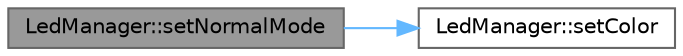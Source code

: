 digraph "LedManager::setNormalMode"
{
 // LATEX_PDF_SIZE
  bgcolor="transparent";
  edge [fontname=Helvetica,fontsize=10,labelfontname=Helvetica,labelfontsize=10];
  node [fontname=Helvetica,fontsize=10,shape=box,height=0.2,width=0.4];
  rankdir="LR";
  Node1 [id="Node000001",label="LedManager::setNormalMode",height=0.2,width=0.4,color="gray40", fillcolor="grey60", style="filled", fontcolor="black",tooltip="Set LED to normal operation mode (solid green)"];
  Node1 -> Node2 [id="edge1_Node000001_Node000002",color="steelblue1",style="solid",tooltip=" "];
  Node2 [id="Node000002",label="LedManager::setColor",height=0.2,width=0.4,color="grey40", fillcolor="white", style="filled",URL="$class_led_manager.html#a7ef32c4cc670b9545d002ebdf9214268",tooltip="Set a solid color on the NeoPixel."];
}
